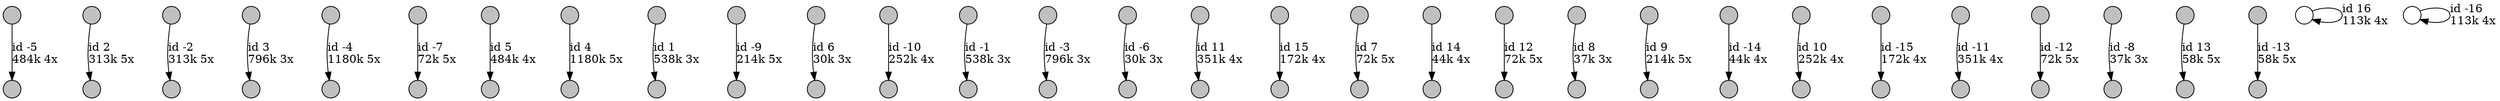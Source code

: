 digraph {
nodesep = 0.5;
node [shape = circle, label = "", height = 0.3];
"0" [style = "filled", fillcolor = "grey"];
"1" [style = "filled", fillcolor = "grey"];
"2" [style = "filled", fillcolor = "grey"];
"3" [style = "filled", fillcolor = "grey"];
"4" [style = "filled", fillcolor = "grey"];
"5" [style = "filled", fillcolor = "grey"];
"6" [style = "filled", fillcolor = "grey"];
"7" [style = "filled", fillcolor = "grey"];
"8" [style = "filled", fillcolor = "grey"];
"9" [style = "filled", fillcolor = "grey"];
"10" [style = "filled", fillcolor = "grey"];
"11" [style = "filled", fillcolor = "grey"];
"12" [style = "filled", fillcolor = "grey"];
"13" [style = "filled", fillcolor = "grey"];
"14" [style = "filled", fillcolor = "grey"];
"15" [style = "filled", fillcolor = "grey"];
"16" [style = "filled", fillcolor = "grey"];
"17" [style = "filled", fillcolor = "grey"];
"18" [style = "filled", fillcolor = "grey"];
"19" [style = "filled", fillcolor = "grey"];
"20" [style = "filled", fillcolor = "grey"];
"21" [style = "filled", fillcolor = "grey"];
"22" [style = "filled", fillcolor = "grey"];
"23" [style = "filled", fillcolor = "grey"];
"24" [style = "filled", fillcolor = "grey"];
"25" [style = "filled", fillcolor = "grey"];
"26" [style = "filled", fillcolor = "grey"];
"27" [style = "filled", fillcolor = "grey"];
"28" [style = "filled", fillcolor = "grey"];
"29" [style = "filled", fillcolor = "grey"];
"30" [style = "filled", fillcolor = "grey"];
"31" [style = "filled", fillcolor = "grey"];
"32" [style = "filled", fillcolor = "grey"];
"33" [style = "filled", fillcolor = "grey"];
"34" [style = "filled", fillcolor = "grey"];
"35" [style = "filled", fillcolor = "grey"];
"36" [style = "filled", fillcolor = "grey"];
"37" [style = "filled", fillcolor = "grey"];
"38" [style = "filled", fillcolor = "grey"];
"39" [style = "filled", fillcolor = "grey"];
"40" [style = "filled", fillcolor = "grey"];
"41" [style = "filled", fillcolor = "grey"];
"42" [style = "filled", fillcolor = "grey"];
"43" [style = "filled", fillcolor = "grey"];
"44" [style = "filled", fillcolor = "grey"];
"45" [style = "filled", fillcolor = "grey"];
"46" [style = "filled", fillcolor = "grey"];
"47" [style = "filled", fillcolor = "grey"];
"48" [style = "filled", fillcolor = "grey"];
"49" [style = "filled", fillcolor = "grey"];
"50" [style = "filled", fillcolor = "grey"];
"51" [style = "filled", fillcolor = "grey"];
"52" [style = "filled", fillcolor = "grey"];
"53" [style = "filled", fillcolor = "grey"];
"54" [style = "filled", fillcolor = "grey"];
"55" [style = "filled", fillcolor = "grey"];
"56" [style = "filled", fillcolor = "grey"];
"57" [style = "filled", fillcolor = "grey"];
"58" [style = "filled", fillcolor = "grey"];
"59" [style = "filled", fillcolor = "grey"];
"11" -> "13" [label = "id 1\l538k 3x", color = "black"] ;
"18" -> "17" [label = "id -1\l538k 3x", color = "black"] ;
"1" -> "25" [label = "id 2\l313k 5x", color = "black"] ;
"10" -> "2" [label = "id -2\l313k 5x", color = "black"] ;
"3" -> "9" [label = "id 3\l796k 3x", color = "black"] ;
"19" -> "45" [label = "id -3\l796k 3x", color = "black"] ;
"23" -> "8" [label = "id 4\l1180k 5x", color = "black"] ;
"4" -> "7" [label = "id -4\l1180k 5x", color = "black"] ;
"6" -> "14" [label = "id 5\l484k 4x", color = "black"] ;
"24" -> "0" [label = "id -5\l484k 4x", color = "black"] ;
"15" -> "28" [label = "id 6\l30k 3x", color = "black"] ;
"20" -> "22" [label = "id -6\l30k 3x", color = "black"] ;
"27" -> "30" [label = "id 7\l72k 5x", color = "black"] ;
"32" -> "5" [label = "id -7\l72k 5x", color = "black"] ;
"33" -> "46" [label = "id 8\l37k 3x", color = "black"] ;
"50" -> "52" [label = "id -8\l37k 3x", color = "black"] ;
"34" -> "36" [label = "id 9\l214k 5x", color = "black"] ;
"37" -> "12" [label = "id -9\l214k 5x", color = "black"] ;
"38" -> "40" [label = "id 10\l252k 4x", color = "black"] ;
"16" -> "41" [label = "id -10\l252k 4x", color = "black"] ;
"21" -> "49" [label = "id 11\l351k 4x", color = "black"] ;
"51" -> "42" [label = "id -11\l351k 4x", color = "black"] ;
"44" -> "31" [label = "id 12\l72k 5x", color = "black"] ;
"47" -> "48" [label = "id -12\l72k 5x", color = "black"] ;
"54" -> "55" [label = "id 13\l58k 5x", color = "black"] ;
"56" -> "57" [label = "id -13\l58k 5x", color = "black"] ;
"29" -> "58" [label = "id 14\l44k 4x", color = "black"] ;
"53" -> "35" [label = "id -14\l44k 4x", color = "black"] ;
"26" -> "43" [label = "id 15\l172k 4x", color = "black"] ;
"39" -> "59" [label = "id -15\l172k 4x", color = "black"] ;
"60" -> "60" [label = "id 16\l113k 4x", color = "black"] ;
"61" -> "61" [label = "id -16\l113k 4x", color = "black"] ;
}
